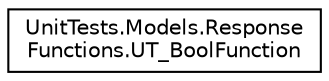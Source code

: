 digraph "Graphical Class Hierarchy"
{
 // LATEX_PDF_SIZE
  edge [fontname="Helvetica",fontsize="10",labelfontname="Helvetica",labelfontsize="10"];
  node [fontname="Helvetica",fontsize="10",shape=record];
  rankdir="LR";
  Node0 [label="UnitTests.Models.Response\lFunctions.UT_BoolFunction",height=0.2,width=0.4,color="black", fillcolor="white", style="filled",URL="$class_unit_tests_1_1_models_1_1_response_functions_1_1_u_t___bool_function.html",tooltip=" "];
}
